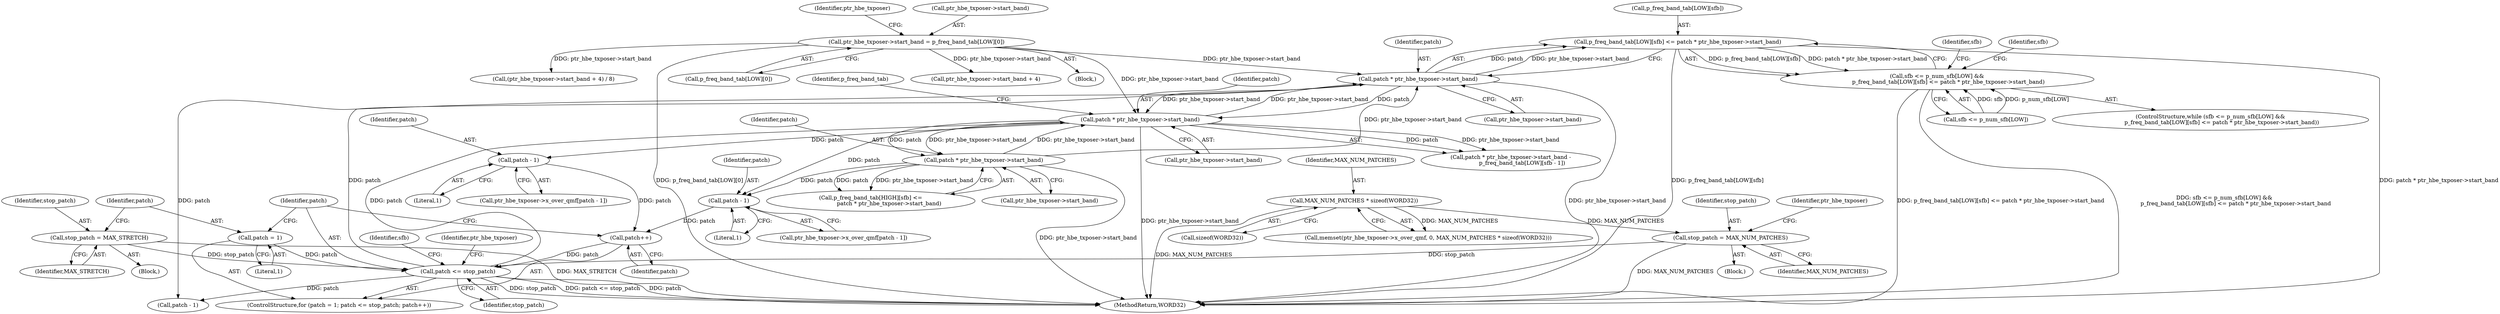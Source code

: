 digraph "0_Android_04e8cd58f075bec5892e369c8deebca9c67e855c_4@array" {
"1000445" [label="(Call,p_freq_band_tab[LOW][sfb] <= patch * ptr_hbe_txposer->start_band)"];
"1000451" [label="(Call,patch * ptr_hbe_txposer->start_band)"];
"1000432" [label="(Call,patch <= stop_patch)"];
"1000435" [label="(Call,patch++)"];
"1000487" [label="(Call,patch - 1)"];
"1000468" [label="(Call,patch * ptr_hbe_txposer->start_band)"];
"1000516" [label="(Call,patch * ptr_hbe_txposer->start_band)"];
"1000115" [label="(Call,ptr_hbe_txposer->start_band = p_freq_band_tab[LOW][0])"];
"1000528" [label="(Call,patch - 1)"];
"1000429" [label="(Call,patch = 1)"];
"1000425" [label="(Call,stop_patch = MAX_STRETCH)"];
"1000415" [label="(Call,stop_patch = MAX_NUM_PATCHES)"];
"1000405" [label="(Call,MAX_NUM_PATCHES * sizeof(WORD32))"];
"1000439" [label="(Call,sfb <= p_num_sfb[LOW] &&\n             p_freq_band_tab[LOW][sfb] <= patch * ptr_hbe_txposer->start_band)"];
"1000116" [label="(Call,ptr_hbe_txposer->start_band)"];
"1000143" [label="(Call,ptr_hbe_txposer->start_band + 4)"];
"1000400" [label="(Call,memset(ptr_hbe_txposer->x_over_qmf, 0, MAX_NUM_PATCHES * sizeof(WORD32)))"];
"1000529" [label="(Identifier,patch)"];
"1000452" [label="(Identifier,patch)"];
"1000438" [label="(ControlStructure,while (sfb <= p_num_sfb[LOW] &&\n             p_freq_band_tab[LOW][sfb] <= patch * ptr_hbe_txposer->start_band))"];
"1000440" [label="(Call,sfb <= p_num_sfb[LOW])"];
"1000488" [label="(Identifier,patch)"];
"1000114" [label="(Block,)"];
"1000517" [label="(Identifier,patch)"];
"1000524" [label="(Call,ptr_hbe_txposer->x_over_qmf[patch - 1])"];
"1000436" [label="(Identifier,patch)"];
"1000469" [label="(Identifier,patch)"];
"1000420" [label="(Identifier,ptr_hbe_txposer)"];
"1000435" [label="(Call,patch++)"];
"1000416" [label="(Identifier,stop_patch)"];
"1000406" [label="(Identifier,MAX_NUM_PATCHES)"];
"1000115" [label="(Call,ptr_hbe_txposer->start_band = p_freq_band_tab[LOW][0])"];
"1000424" [label="(Block,)"];
"1000433" [label="(Identifier,patch)"];
"1000119" [label="(Call,p_freq_band_tab[LOW][0])"];
"1000429" [label="(Call,patch = 1)"];
"1000439" [label="(Call,sfb <= p_num_sfb[LOW] &&\n             p_freq_band_tab[LOW][sfb] <= patch * ptr_hbe_txposer->start_band)"];
"1000142" [label="(Call,(ptr_hbe_txposer->start_band + 4) / 8)"];
"1000453" [label="(Call,ptr_hbe_txposer->start_band)"];
"1000441" [label="(Identifier,sfb)"];
"1000489" [label="(Literal,1)"];
"1000417" [label="(Identifier,MAX_NUM_PATCHES)"];
"1000415" [label="(Call,stop_patch = MAX_NUM_PATCHES)"];
"1000475" [label="(Identifier,p_freq_band_tab)"];
"1000510" [label="(Call,p_freq_band_tab[HIGH][sfb] <=\n                     patch * ptr_hbe_txposer->start_band)"];
"1000126" [label="(Identifier,ptr_hbe_txposer)"];
"1000457" [label="(Identifier,sfb)"];
"1000468" [label="(Call,patch * ptr_hbe_txposer->start_band)"];
"1000571" [label="(MethodReturn,WORD32)"];
"1000428" [label="(ControlStructure,for (patch = 1; patch <= stop_patch; patch++))"];
"1000487" [label="(Call,patch - 1)"];
"1000431" [label="(Literal,1)"];
"1000407" [label="(Call,sizeof(WORD32))"];
"1000405" [label="(Call,MAX_NUM_PATCHES * sizeof(WORD32))"];
"1000432" [label="(Call,patch <= stop_patch)"];
"1000528" [label="(Call,patch - 1)"];
"1000425" [label="(Call,stop_patch = MAX_STRETCH)"];
"1000516" [label="(Call,patch * ptr_hbe_txposer->start_band)"];
"1000446" [label="(Call,p_freq_band_tab[LOW][sfb])"];
"1000483" [label="(Call,ptr_hbe_txposer->x_over_qmf[patch - 1])"];
"1000518" [label="(Call,ptr_hbe_txposer->start_band)"];
"1000530" [label="(Literal,1)"];
"1000445" [label="(Call,p_freq_band_tab[LOW][sfb] <= patch * ptr_hbe_txposer->start_band)"];
"1000545" [label="(Call,patch - 1)"];
"1000430" [label="(Identifier,patch)"];
"1000434" [label="(Identifier,stop_patch)"];
"1000467" [label="(Call,patch * ptr_hbe_txposer->start_band -\n             p_freq_band_tab[LOW][sfb - 1])"];
"1000470" [label="(Call,ptr_hbe_txposer->start_band)"];
"1000427" [label="(Identifier,MAX_STRETCH)"];
"1000426" [label="(Identifier,stop_patch)"];
"1000562" [label="(Identifier,ptr_hbe_txposer)"];
"1000451" [label="(Call,patch * ptr_hbe_txposer->start_band)"];
"1000460" [label="(Identifier,sfb)"];
"1000414" [label="(Block,)"];
"1000445" -> "1000439"  [label="AST: "];
"1000445" -> "1000451"  [label="CFG: "];
"1000446" -> "1000445"  [label="AST: "];
"1000451" -> "1000445"  [label="AST: "];
"1000439" -> "1000445"  [label="CFG: "];
"1000445" -> "1000571"  [label="DDG: p_freq_band_tab[LOW][sfb]"];
"1000445" -> "1000571"  [label="DDG: patch * ptr_hbe_txposer->start_band"];
"1000445" -> "1000439"  [label="DDG: p_freq_band_tab[LOW][sfb]"];
"1000445" -> "1000439"  [label="DDG: patch * ptr_hbe_txposer->start_band"];
"1000451" -> "1000445"  [label="DDG: patch"];
"1000451" -> "1000445"  [label="DDG: ptr_hbe_txposer->start_band"];
"1000451" -> "1000453"  [label="CFG: "];
"1000452" -> "1000451"  [label="AST: "];
"1000453" -> "1000451"  [label="AST: "];
"1000451" -> "1000571"  [label="DDG: ptr_hbe_txposer->start_band"];
"1000432" -> "1000451"  [label="DDG: patch"];
"1000516" -> "1000451"  [label="DDG: ptr_hbe_txposer->start_band"];
"1000468" -> "1000451"  [label="DDG: ptr_hbe_txposer->start_band"];
"1000115" -> "1000451"  [label="DDG: ptr_hbe_txposer->start_band"];
"1000451" -> "1000468"  [label="DDG: patch"];
"1000451" -> "1000468"  [label="DDG: ptr_hbe_txposer->start_band"];
"1000451" -> "1000545"  [label="DDG: patch"];
"1000432" -> "1000428"  [label="AST: "];
"1000432" -> "1000434"  [label="CFG: "];
"1000433" -> "1000432"  [label="AST: "];
"1000434" -> "1000432"  [label="AST: "];
"1000441" -> "1000432"  [label="CFG: "];
"1000562" -> "1000432"  [label="CFG: "];
"1000432" -> "1000571"  [label="DDG: stop_patch"];
"1000432" -> "1000571"  [label="DDG: patch <= stop_patch"];
"1000432" -> "1000571"  [label="DDG: patch"];
"1000435" -> "1000432"  [label="DDG: patch"];
"1000429" -> "1000432"  [label="DDG: patch"];
"1000425" -> "1000432"  [label="DDG: stop_patch"];
"1000415" -> "1000432"  [label="DDG: stop_patch"];
"1000432" -> "1000468"  [label="DDG: patch"];
"1000432" -> "1000545"  [label="DDG: patch"];
"1000435" -> "1000428"  [label="AST: "];
"1000435" -> "1000436"  [label="CFG: "];
"1000436" -> "1000435"  [label="AST: "];
"1000433" -> "1000435"  [label="CFG: "];
"1000487" -> "1000435"  [label="DDG: patch"];
"1000528" -> "1000435"  [label="DDG: patch"];
"1000487" -> "1000483"  [label="AST: "];
"1000487" -> "1000489"  [label="CFG: "];
"1000488" -> "1000487"  [label="AST: "];
"1000489" -> "1000487"  [label="AST: "];
"1000483" -> "1000487"  [label="CFG: "];
"1000468" -> "1000487"  [label="DDG: patch"];
"1000468" -> "1000467"  [label="AST: "];
"1000468" -> "1000470"  [label="CFG: "];
"1000469" -> "1000468"  [label="AST: "];
"1000470" -> "1000468"  [label="AST: "];
"1000475" -> "1000468"  [label="CFG: "];
"1000468" -> "1000571"  [label="DDG: ptr_hbe_txposer->start_band"];
"1000468" -> "1000467"  [label="DDG: patch"];
"1000468" -> "1000467"  [label="DDG: ptr_hbe_txposer->start_band"];
"1000516" -> "1000468"  [label="DDG: ptr_hbe_txposer->start_band"];
"1000115" -> "1000468"  [label="DDG: ptr_hbe_txposer->start_band"];
"1000468" -> "1000516"  [label="DDG: patch"];
"1000468" -> "1000516"  [label="DDG: ptr_hbe_txposer->start_band"];
"1000468" -> "1000528"  [label="DDG: patch"];
"1000516" -> "1000510"  [label="AST: "];
"1000516" -> "1000518"  [label="CFG: "];
"1000517" -> "1000516"  [label="AST: "];
"1000518" -> "1000516"  [label="AST: "];
"1000510" -> "1000516"  [label="CFG: "];
"1000516" -> "1000571"  [label="DDG: ptr_hbe_txposer->start_band"];
"1000516" -> "1000510"  [label="DDG: patch"];
"1000516" -> "1000510"  [label="DDG: ptr_hbe_txposer->start_band"];
"1000516" -> "1000528"  [label="DDG: patch"];
"1000115" -> "1000114"  [label="AST: "];
"1000115" -> "1000119"  [label="CFG: "];
"1000116" -> "1000115"  [label="AST: "];
"1000119" -> "1000115"  [label="AST: "];
"1000126" -> "1000115"  [label="CFG: "];
"1000115" -> "1000571"  [label="DDG: p_freq_band_tab[LOW][0]"];
"1000115" -> "1000142"  [label="DDG: ptr_hbe_txposer->start_band"];
"1000115" -> "1000143"  [label="DDG: ptr_hbe_txposer->start_band"];
"1000528" -> "1000524"  [label="AST: "];
"1000528" -> "1000530"  [label="CFG: "];
"1000529" -> "1000528"  [label="AST: "];
"1000530" -> "1000528"  [label="AST: "];
"1000524" -> "1000528"  [label="CFG: "];
"1000429" -> "1000428"  [label="AST: "];
"1000429" -> "1000431"  [label="CFG: "];
"1000430" -> "1000429"  [label="AST: "];
"1000431" -> "1000429"  [label="AST: "];
"1000433" -> "1000429"  [label="CFG: "];
"1000425" -> "1000424"  [label="AST: "];
"1000425" -> "1000427"  [label="CFG: "];
"1000426" -> "1000425"  [label="AST: "];
"1000427" -> "1000425"  [label="AST: "];
"1000430" -> "1000425"  [label="CFG: "];
"1000425" -> "1000571"  [label="DDG: MAX_STRETCH"];
"1000415" -> "1000414"  [label="AST: "];
"1000415" -> "1000417"  [label="CFG: "];
"1000416" -> "1000415"  [label="AST: "];
"1000417" -> "1000415"  [label="AST: "];
"1000420" -> "1000415"  [label="CFG: "];
"1000415" -> "1000571"  [label="DDG: MAX_NUM_PATCHES"];
"1000405" -> "1000415"  [label="DDG: MAX_NUM_PATCHES"];
"1000405" -> "1000400"  [label="AST: "];
"1000405" -> "1000407"  [label="CFG: "];
"1000406" -> "1000405"  [label="AST: "];
"1000407" -> "1000405"  [label="AST: "];
"1000400" -> "1000405"  [label="CFG: "];
"1000405" -> "1000571"  [label="DDG: MAX_NUM_PATCHES"];
"1000405" -> "1000400"  [label="DDG: MAX_NUM_PATCHES"];
"1000439" -> "1000438"  [label="AST: "];
"1000439" -> "1000440"  [label="CFG: "];
"1000440" -> "1000439"  [label="AST: "];
"1000457" -> "1000439"  [label="CFG: "];
"1000460" -> "1000439"  [label="CFG: "];
"1000439" -> "1000571"  [label="DDG: p_freq_band_tab[LOW][sfb] <= patch * ptr_hbe_txposer->start_band"];
"1000439" -> "1000571"  [label="DDG: sfb <= p_num_sfb[LOW] &&\n             p_freq_band_tab[LOW][sfb] <= patch * ptr_hbe_txposer->start_band"];
"1000440" -> "1000439"  [label="DDG: sfb"];
"1000440" -> "1000439"  [label="DDG: p_num_sfb[LOW]"];
}
